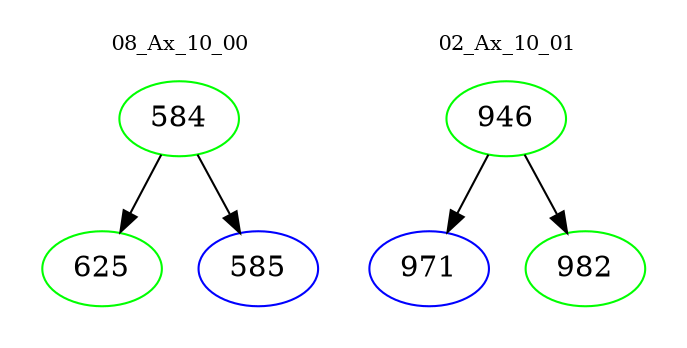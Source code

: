 digraph{
subgraph cluster_0 {
color = white
label = "08_Ax_10_00";
fontsize=10;
T0_584 [label="584", color="green"]
T0_584 -> T0_625 [color="black"]
T0_625 [label="625", color="green"]
T0_584 -> T0_585 [color="black"]
T0_585 [label="585", color="blue"]
}
subgraph cluster_1 {
color = white
label = "02_Ax_10_01";
fontsize=10;
T1_946 [label="946", color="green"]
T1_946 -> T1_971 [color="black"]
T1_971 [label="971", color="blue"]
T1_946 -> T1_982 [color="black"]
T1_982 [label="982", color="green"]
}
}
